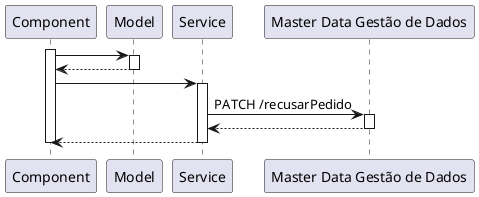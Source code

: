 @startuml vp3_recusarPedido


participant Component as componente
participant Model as model
participant Service as svc

participant "Master Data Gestão de Dados" as mdgd

activate componente
componente -> model
activate model
model --> componente
deactivate model
componente -> svc : 
activate svc
svc -> mdgd : PATCH /recusarPedido
activate mdgd
mdgd --> svc
deactivate mdgd
svc --> componente
deactivate svc
deactivate componente



@enduml
